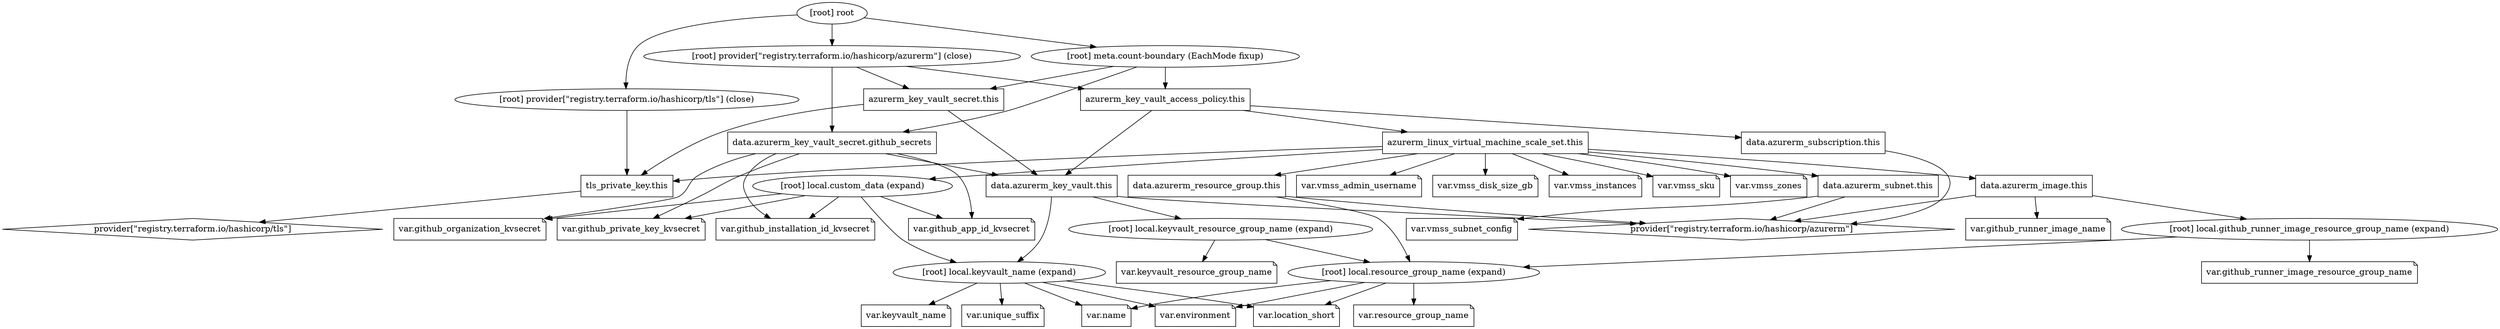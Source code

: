 digraph {
	compound = "true"
	newrank = "true"
	subgraph "root" {
		"[root] azurerm_key_vault_access_policy.this (expand)" [label = "azurerm_key_vault_access_policy.this", shape = "box"]
		"[root] azurerm_key_vault_secret.this (expand)" [label = "azurerm_key_vault_secret.this", shape = "box"]
		"[root] azurerm_linux_virtual_machine_scale_set.this (expand)" [label = "azurerm_linux_virtual_machine_scale_set.this", shape = "box"]
		"[root] data.azurerm_image.this (expand)" [label = "data.azurerm_image.this", shape = "box"]
		"[root] data.azurerm_key_vault.this (expand)" [label = "data.azurerm_key_vault.this", shape = "box"]
		"[root] data.azurerm_key_vault_secret.github_secrets (expand)" [label = "data.azurerm_key_vault_secret.github_secrets", shape = "box"]
		"[root] data.azurerm_resource_group.this (expand)" [label = "data.azurerm_resource_group.this", shape = "box"]
		"[root] data.azurerm_subnet.this (expand)" [label = "data.azurerm_subnet.this", shape = "box"]
		"[root] data.azurerm_subscription.this (expand)" [label = "data.azurerm_subscription.this", shape = "box"]
		"[root] provider[\"registry.terraform.io/hashicorp/azurerm\"]" [label = "provider[\"registry.terraform.io/hashicorp/azurerm\"]", shape = "diamond"]
		"[root] provider[\"registry.terraform.io/hashicorp/tls\"]" [label = "provider[\"registry.terraform.io/hashicorp/tls\"]", shape = "diamond"]
		"[root] tls_private_key.this (expand)" [label = "tls_private_key.this", shape = "box"]
		"[root] var.environment" [label = "var.environment", shape = "note"]
		"[root] var.github_app_id_kvsecret" [label = "var.github_app_id_kvsecret", shape = "note"]
		"[root] var.github_installation_id_kvsecret" [label = "var.github_installation_id_kvsecret", shape = "note"]
		"[root] var.github_organization_kvsecret" [label = "var.github_organization_kvsecret", shape = "note"]
		"[root] var.github_private_key_kvsecret" [label = "var.github_private_key_kvsecret", shape = "note"]
		"[root] var.github_runner_image_name" [label = "var.github_runner_image_name", shape = "note"]
		"[root] var.github_runner_image_resource_group_name" [label = "var.github_runner_image_resource_group_name", shape = "note"]
		"[root] var.keyvault_name" [label = "var.keyvault_name", shape = "note"]
		"[root] var.keyvault_resource_group_name" [label = "var.keyvault_resource_group_name", shape = "note"]
		"[root] var.location_short" [label = "var.location_short", shape = "note"]
		"[root] var.name" [label = "var.name", shape = "note"]
		"[root] var.resource_group_name" [label = "var.resource_group_name", shape = "note"]
		"[root] var.unique_suffix" [label = "var.unique_suffix", shape = "note"]
		"[root] var.vmss_admin_username" [label = "var.vmss_admin_username", shape = "note"]
		"[root] var.vmss_disk_size_gb" [label = "var.vmss_disk_size_gb", shape = "note"]
		"[root] var.vmss_instances" [label = "var.vmss_instances", shape = "note"]
		"[root] var.vmss_sku" [label = "var.vmss_sku", shape = "note"]
		"[root] var.vmss_subnet_config" [label = "var.vmss_subnet_config", shape = "note"]
		"[root] var.vmss_zones" [label = "var.vmss_zones", shape = "note"]
		"[root] azurerm_key_vault_access_policy.this (expand)" -> "[root] azurerm_linux_virtual_machine_scale_set.this (expand)"
		"[root] azurerm_key_vault_access_policy.this (expand)" -> "[root] data.azurerm_key_vault.this (expand)"
		"[root] azurerm_key_vault_access_policy.this (expand)" -> "[root] data.azurerm_subscription.this (expand)"
		"[root] azurerm_key_vault_secret.this (expand)" -> "[root] data.azurerm_key_vault.this (expand)"
		"[root] azurerm_key_vault_secret.this (expand)" -> "[root] tls_private_key.this (expand)"
		"[root] azurerm_linux_virtual_machine_scale_set.this (expand)" -> "[root] data.azurerm_image.this (expand)"
		"[root] azurerm_linux_virtual_machine_scale_set.this (expand)" -> "[root] data.azurerm_resource_group.this (expand)"
		"[root] azurerm_linux_virtual_machine_scale_set.this (expand)" -> "[root] data.azurerm_subnet.this (expand)"
		"[root] azurerm_linux_virtual_machine_scale_set.this (expand)" -> "[root] local.custom_data (expand)"
		"[root] azurerm_linux_virtual_machine_scale_set.this (expand)" -> "[root] tls_private_key.this (expand)"
		"[root] azurerm_linux_virtual_machine_scale_set.this (expand)" -> "[root] var.vmss_admin_username"
		"[root] azurerm_linux_virtual_machine_scale_set.this (expand)" -> "[root] var.vmss_disk_size_gb"
		"[root] azurerm_linux_virtual_machine_scale_set.this (expand)" -> "[root] var.vmss_instances"
		"[root] azurerm_linux_virtual_machine_scale_set.this (expand)" -> "[root] var.vmss_sku"
		"[root] azurerm_linux_virtual_machine_scale_set.this (expand)" -> "[root] var.vmss_zones"
		"[root] data.azurerm_image.this (expand)" -> "[root] local.github_runner_image_resource_group_name (expand)"
		"[root] data.azurerm_image.this (expand)" -> "[root] provider[\"registry.terraform.io/hashicorp/azurerm\"]"
		"[root] data.azurerm_image.this (expand)" -> "[root] var.github_runner_image_name"
		"[root] data.azurerm_key_vault.this (expand)" -> "[root] local.keyvault_name (expand)"
		"[root] data.azurerm_key_vault.this (expand)" -> "[root] local.keyvault_resource_group_name (expand)"
		"[root] data.azurerm_key_vault.this (expand)" -> "[root] provider[\"registry.terraform.io/hashicorp/azurerm\"]"
		"[root] data.azurerm_key_vault_secret.github_secrets (expand)" -> "[root] data.azurerm_key_vault.this (expand)"
		"[root] data.azurerm_key_vault_secret.github_secrets (expand)" -> "[root] var.github_app_id_kvsecret"
		"[root] data.azurerm_key_vault_secret.github_secrets (expand)" -> "[root] var.github_installation_id_kvsecret"
		"[root] data.azurerm_key_vault_secret.github_secrets (expand)" -> "[root] var.github_organization_kvsecret"
		"[root] data.azurerm_key_vault_secret.github_secrets (expand)" -> "[root] var.github_private_key_kvsecret"
		"[root] data.azurerm_resource_group.this (expand)" -> "[root] local.resource_group_name (expand)"
		"[root] data.azurerm_resource_group.this (expand)" -> "[root] provider[\"registry.terraform.io/hashicorp/azurerm\"]"
		"[root] data.azurerm_subnet.this (expand)" -> "[root] provider[\"registry.terraform.io/hashicorp/azurerm\"]"
		"[root] data.azurerm_subnet.this (expand)" -> "[root] var.vmss_subnet_config"
		"[root] data.azurerm_subscription.this (expand)" -> "[root] provider[\"registry.terraform.io/hashicorp/azurerm\"]"
		"[root] local.custom_data (expand)" -> "[root] local.keyvault_name (expand)"
		"[root] local.custom_data (expand)" -> "[root] var.github_app_id_kvsecret"
		"[root] local.custom_data (expand)" -> "[root] var.github_installation_id_kvsecret"
		"[root] local.custom_data (expand)" -> "[root] var.github_organization_kvsecret"
		"[root] local.custom_data (expand)" -> "[root] var.github_private_key_kvsecret"
		"[root] local.github_runner_image_resource_group_name (expand)" -> "[root] local.resource_group_name (expand)"
		"[root] local.github_runner_image_resource_group_name (expand)" -> "[root] var.github_runner_image_resource_group_name"
		"[root] local.keyvault_name (expand)" -> "[root] var.environment"
		"[root] local.keyvault_name (expand)" -> "[root] var.keyvault_name"
		"[root] local.keyvault_name (expand)" -> "[root] var.location_short"
		"[root] local.keyvault_name (expand)" -> "[root] var.name"
		"[root] local.keyvault_name (expand)" -> "[root] var.unique_suffix"
		"[root] local.keyvault_resource_group_name (expand)" -> "[root] local.resource_group_name (expand)"
		"[root] local.keyvault_resource_group_name (expand)" -> "[root] var.keyvault_resource_group_name"
		"[root] local.resource_group_name (expand)" -> "[root] var.environment"
		"[root] local.resource_group_name (expand)" -> "[root] var.location_short"
		"[root] local.resource_group_name (expand)" -> "[root] var.name"
		"[root] local.resource_group_name (expand)" -> "[root] var.resource_group_name"
		"[root] meta.count-boundary (EachMode fixup)" -> "[root] azurerm_key_vault_access_policy.this (expand)"
		"[root] meta.count-boundary (EachMode fixup)" -> "[root] azurerm_key_vault_secret.this (expand)"
		"[root] meta.count-boundary (EachMode fixup)" -> "[root] data.azurerm_key_vault_secret.github_secrets (expand)"
		"[root] provider[\"registry.terraform.io/hashicorp/azurerm\"] (close)" -> "[root] azurerm_key_vault_access_policy.this (expand)"
		"[root] provider[\"registry.terraform.io/hashicorp/azurerm\"] (close)" -> "[root] azurerm_key_vault_secret.this (expand)"
		"[root] provider[\"registry.terraform.io/hashicorp/azurerm\"] (close)" -> "[root] data.azurerm_key_vault_secret.github_secrets (expand)"
		"[root] provider[\"registry.terraform.io/hashicorp/tls\"] (close)" -> "[root] tls_private_key.this (expand)"
		"[root] root" -> "[root] meta.count-boundary (EachMode fixup)"
		"[root] root" -> "[root] provider[\"registry.terraform.io/hashicorp/azurerm\"] (close)"
		"[root] root" -> "[root] provider[\"registry.terraform.io/hashicorp/tls\"] (close)"
		"[root] tls_private_key.this (expand)" -> "[root] provider[\"registry.terraform.io/hashicorp/tls\"]"
	}
}

